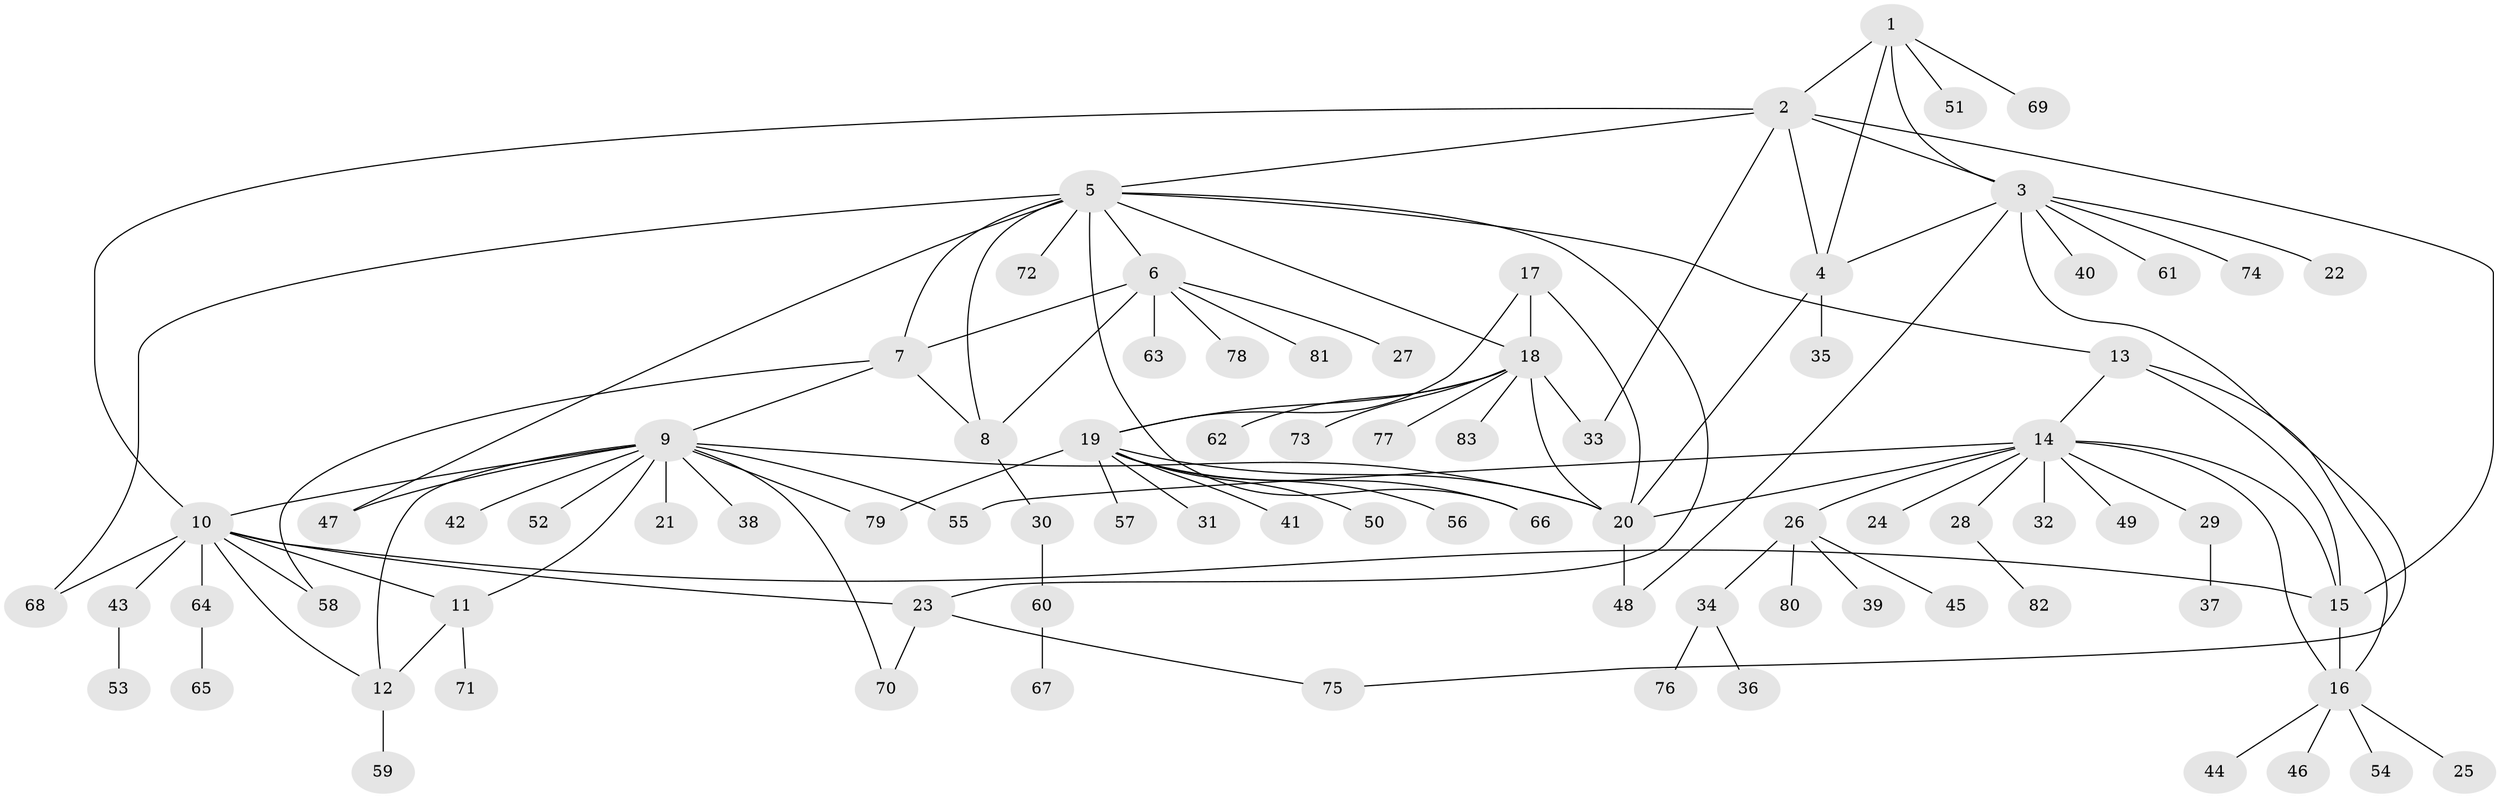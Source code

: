 // Generated by graph-tools (version 1.1) at 2025/54/03/09/25 04:54:11]
// undirected, 83 vertices, 114 edges
graph export_dot {
graph [start="1"]
  node [color=gray90,style=filled];
  1;
  2;
  3;
  4;
  5;
  6;
  7;
  8;
  9;
  10;
  11;
  12;
  13;
  14;
  15;
  16;
  17;
  18;
  19;
  20;
  21;
  22;
  23;
  24;
  25;
  26;
  27;
  28;
  29;
  30;
  31;
  32;
  33;
  34;
  35;
  36;
  37;
  38;
  39;
  40;
  41;
  42;
  43;
  44;
  45;
  46;
  47;
  48;
  49;
  50;
  51;
  52;
  53;
  54;
  55;
  56;
  57;
  58;
  59;
  60;
  61;
  62;
  63;
  64;
  65;
  66;
  67;
  68;
  69;
  70;
  71;
  72;
  73;
  74;
  75;
  76;
  77;
  78;
  79;
  80;
  81;
  82;
  83;
  1 -- 2;
  1 -- 3;
  1 -- 4;
  1 -- 51;
  1 -- 69;
  2 -- 3;
  2 -- 4;
  2 -- 5;
  2 -- 10;
  2 -- 15;
  2 -- 33;
  3 -- 4;
  3 -- 22;
  3 -- 40;
  3 -- 48;
  3 -- 61;
  3 -- 74;
  3 -- 75;
  4 -- 20;
  4 -- 35;
  5 -- 6;
  5 -- 7;
  5 -- 8;
  5 -- 13;
  5 -- 18;
  5 -- 23;
  5 -- 47;
  5 -- 66;
  5 -- 68;
  5 -- 72;
  6 -- 7;
  6 -- 8;
  6 -- 27;
  6 -- 63;
  6 -- 78;
  6 -- 81;
  7 -- 8;
  7 -- 9;
  7 -- 58;
  8 -- 30;
  9 -- 10;
  9 -- 11;
  9 -- 12;
  9 -- 20;
  9 -- 21;
  9 -- 38;
  9 -- 42;
  9 -- 47;
  9 -- 52;
  9 -- 55;
  9 -- 70;
  9 -- 79;
  10 -- 11;
  10 -- 12;
  10 -- 15;
  10 -- 23;
  10 -- 43;
  10 -- 58;
  10 -- 64;
  10 -- 68;
  11 -- 12;
  11 -- 71;
  12 -- 59;
  13 -- 14;
  13 -- 15;
  13 -- 16;
  14 -- 15;
  14 -- 16;
  14 -- 20;
  14 -- 24;
  14 -- 26;
  14 -- 28;
  14 -- 29;
  14 -- 32;
  14 -- 49;
  14 -- 55;
  15 -- 16;
  16 -- 25;
  16 -- 44;
  16 -- 46;
  16 -- 54;
  17 -- 18;
  17 -- 19;
  17 -- 20;
  18 -- 19;
  18 -- 20;
  18 -- 33;
  18 -- 62;
  18 -- 73;
  18 -- 77;
  18 -- 83;
  19 -- 20;
  19 -- 31;
  19 -- 41;
  19 -- 50;
  19 -- 56;
  19 -- 57;
  19 -- 66;
  19 -- 79;
  20 -- 48;
  23 -- 70;
  23 -- 75;
  26 -- 34;
  26 -- 39;
  26 -- 45;
  26 -- 80;
  28 -- 82;
  29 -- 37;
  30 -- 60;
  34 -- 36;
  34 -- 76;
  43 -- 53;
  60 -- 67;
  64 -- 65;
}
